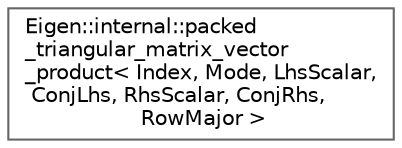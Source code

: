 digraph "类继承关系图"
{
 // LATEX_PDF_SIZE
  bgcolor="transparent";
  edge [fontname=Helvetica,fontsize=10,labelfontname=Helvetica,labelfontsize=10];
  node [fontname=Helvetica,fontsize=10,shape=box,height=0.2,width=0.4];
  rankdir="LR";
  Node0 [id="Node000000",label="Eigen::internal::packed\l_triangular_matrix_vector\l_product\< Index, Mode, LhsScalar,\l ConjLhs, RhsScalar, ConjRhs,\l RowMajor \>",height=0.2,width=0.4,color="grey40", fillcolor="white", style="filled",URL="$struct_eigen_1_1internal_1_1packed__triangular__matrix__vector__product_3_01_index_00_01_mode_00f4369f0f3f5b783c4128c16d4e97f7b3.html",tooltip=" "];
}
